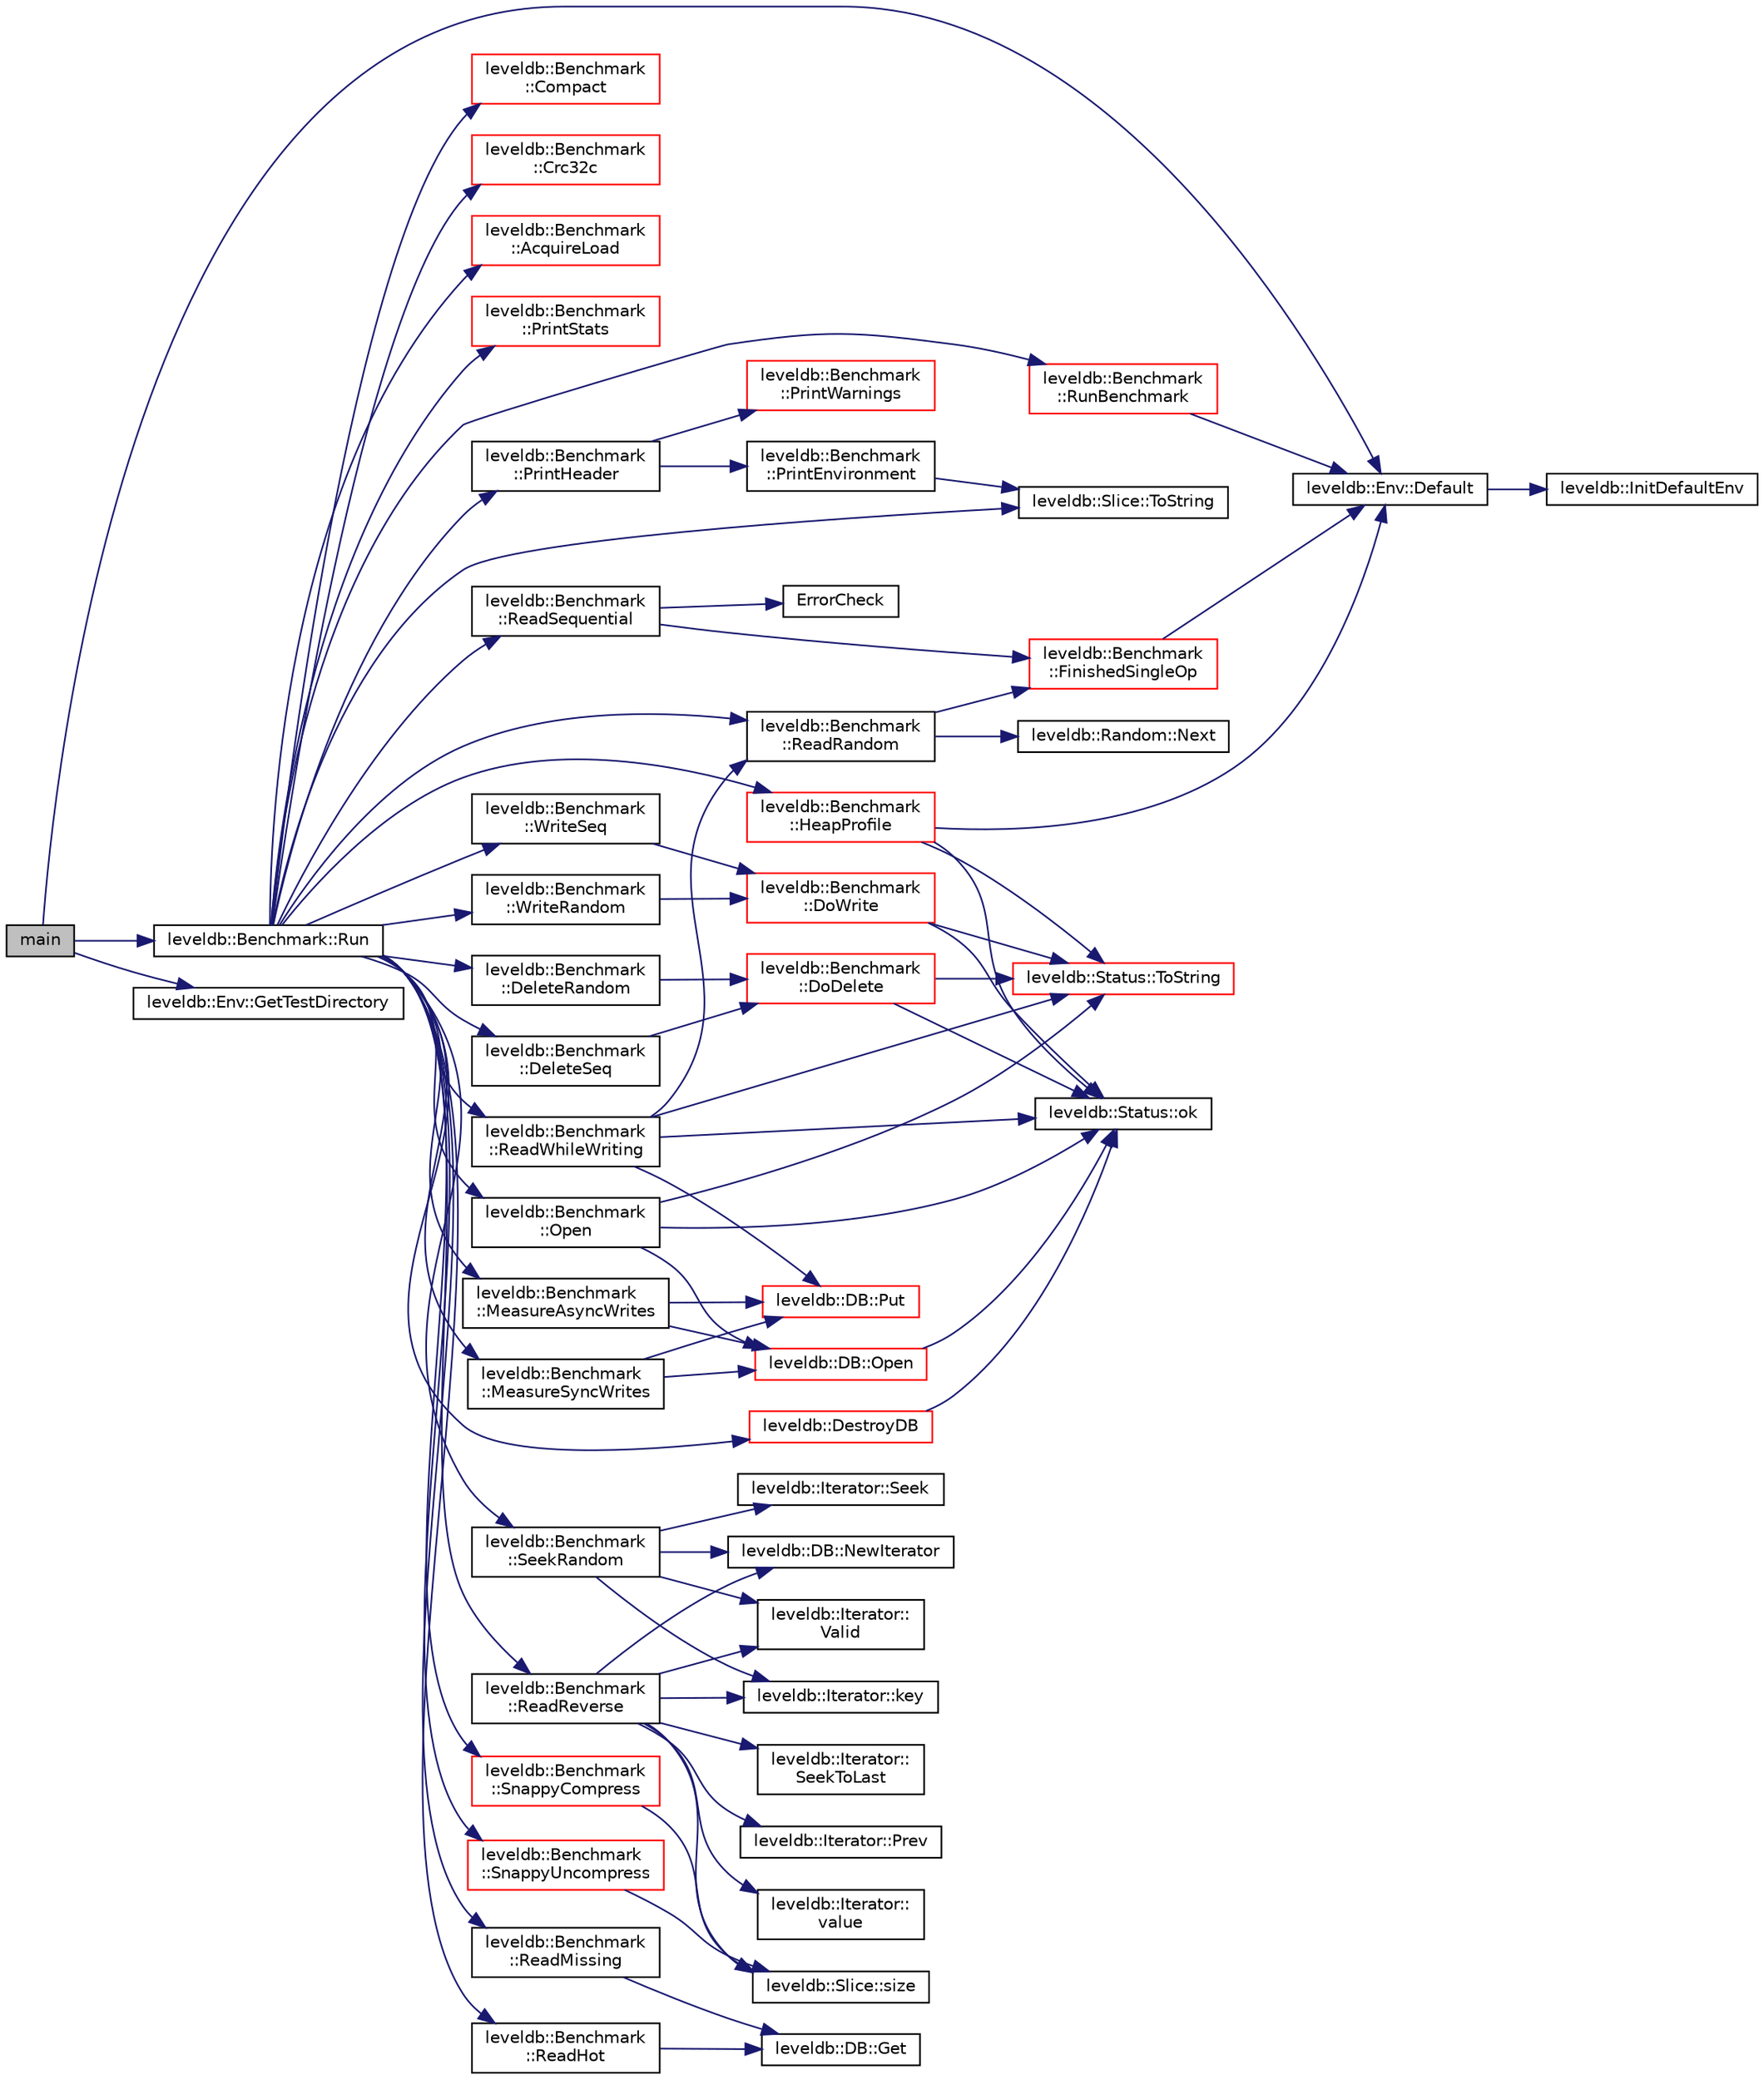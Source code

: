 digraph "main"
{
  edge [fontname="Helvetica",fontsize="10",labelfontname="Helvetica",labelfontsize="10"];
  node [fontname="Helvetica",fontsize="10",shape=record];
  rankdir="LR";
  Node1 [label="main",height=0.2,width=0.4,color="black", fillcolor="grey75", style="filled" fontcolor="black"];
  Node1 -> Node2 [color="midnightblue",fontsize="10",style="solid"];
  Node2 [label="leveldb::Env::Default",height=0.2,width=0.4,color="black", fillcolor="white", style="filled",URL="$classleveldb_1_1_env.html#ae15b67e650ff6790059745fd1b3bf3e7"];
  Node2 -> Node3 [color="midnightblue",fontsize="10",style="solid"];
  Node3 [label="leveldb::InitDefaultEnv",height=0.2,width=0.4,color="black", fillcolor="white", style="filled",URL="$namespaceleveldb.html#a14d29112491310d7a38d7b07fc5084f0"];
  Node1 -> Node4 [color="midnightblue",fontsize="10",style="solid"];
  Node4 [label="leveldb::Env::GetTestDirectory",height=0.2,width=0.4,color="black", fillcolor="white", style="filled",URL="$classleveldb_1_1_env.html#ab57a55be37d4d57bf3c0ff83ee689f95"];
  Node1 -> Node5 [color="midnightblue",fontsize="10",style="solid"];
  Node5 [label="leveldb::Benchmark::Run",height=0.2,width=0.4,color="black", fillcolor="white", style="filled",URL="$classleveldb_1_1_benchmark.html#a2f262afa0c7d10fcf531fe9657fba490"];
  Node5 -> Node6 [color="midnightblue",fontsize="10",style="solid"];
  Node6 [label="leveldb::Benchmark\l::PrintHeader",height=0.2,width=0.4,color="black", fillcolor="white", style="filled",URL="$classleveldb_1_1_benchmark.html#a15b286cc29560860abc89217e4b5c079"];
  Node6 -> Node7 [color="midnightblue",fontsize="10",style="solid"];
  Node7 [label="leveldb::Benchmark\l::PrintEnvironment",height=0.2,width=0.4,color="black", fillcolor="white", style="filled",URL="$classleveldb_1_1_benchmark.html#ac99c8911fbe6bc43acd785cf28d3f5a7"];
  Node7 -> Node8 [color="midnightblue",fontsize="10",style="solid"];
  Node8 [label="leveldb::Slice::ToString",height=0.2,width=0.4,color="black", fillcolor="white", style="filled",URL="$classleveldb_1_1_slice.html#a2cdd9fb649105033fde510afc9416732"];
  Node6 -> Node9 [color="midnightblue",fontsize="10",style="solid"];
  Node9 [label="leveldb::Benchmark\l::PrintWarnings",height=0.2,width=0.4,color="red", fillcolor="white", style="filled",URL="$classleveldb_1_1_benchmark.html#aa0b2a30493347ff50cbf28772cfaca9d"];
  Node5 -> Node10 [color="midnightblue",fontsize="10",style="solid"];
  Node10 [label="leveldb::Benchmark\l::Open",height=0.2,width=0.4,color="black", fillcolor="white", style="filled",URL="$classleveldb_1_1_benchmark.html#a89a3b0da75e6cd2ffb879358e5dd82a6"];
  Node10 -> Node11 [color="midnightblue",fontsize="10",style="solid"];
  Node11 [label="leveldb::DB::Open",height=0.2,width=0.4,color="red", fillcolor="white", style="filled",URL="$classleveldb_1_1_d_b.html#ac1da2b48e911287d86f3a3bfa0f851fe"];
  Node11 -> Node12 [color="midnightblue",fontsize="10",style="solid"];
  Node12 [label="leveldb::Status::ok",height=0.2,width=0.4,color="black", fillcolor="white", style="filled",URL="$classleveldb_1_1_status.html#ab31e89a858c766716e3dc952be857c65"];
  Node10 -> Node12 [color="midnightblue",fontsize="10",style="solid"];
  Node10 -> Node13 [color="midnightblue",fontsize="10",style="solid"];
  Node13 [label="leveldb::Status::ToString",height=0.2,width=0.4,color="red", fillcolor="white", style="filled",URL="$classleveldb_1_1_status.html#aa8b56d8fe2cd1873778de5d1e5407866"];
  Node5 -> Node14 [color="midnightblue",fontsize="10",style="solid"];
  Node14 [label="leveldb::Benchmark\l::WriteSeq",height=0.2,width=0.4,color="black", fillcolor="white", style="filled",URL="$classleveldb_1_1_benchmark.html#ad0ec88def6560d587b42466f7cfef39c"];
  Node14 -> Node15 [color="midnightblue",fontsize="10",style="solid"];
  Node15 [label="leveldb::Benchmark\l::DoWrite",height=0.2,width=0.4,color="red", fillcolor="white", style="filled",URL="$classleveldb_1_1_benchmark.html#a5791c3802a3ce7284073db7c4ca040e6"];
  Node15 -> Node12 [color="midnightblue",fontsize="10",style="solid"];
  Node15 -> Node13 [color="midnightblue",fontsize="10",style="solid"];
  Node5 -> Node16 [color="midnightblue",fontsize="10",style="solid"];
  Node16 [label="leveldb::Benchmark\l::WriteRandom",height=0.2,width=0.4,color="black", fillcolor="white", style="filled",URL="$classleveldb_1_1_benchmark.html#a578f83feb70b8f5530557fd64da62e0c"];
  Node16 -> Node15 [color="midnightblue",fontsize="10",style="solid"];
  Node5 -> Node17 [color="midnightblue",fontsize="10",style="solid"];
  Node17 [label="leveldb::Benchmark\l::ReadSequential",height=0.2,width=0.4,color="black", fillcolor="white", style="filled",URL="$classleveldb_1_1_benchmark.html#a301897d0609459c5e6072db05da6b737"];
  Node17 -> Node18 [color="midnightblue",fontsize="10",style="solid"];
  Node18 [label="ErrorCheck",height=0.2,width=0.4,color="black", fillcolor="white", style="filled",URL="$db__bench__sqlite3_8cc.html#a0bde971cd24b0905524e51367c63e128"];
  Node17 -> Node19 [color="midnightblue",fontsize="10",style="solid"];
  Node19 [label="leveldb::Benchmark\l::FinishedSingleOp",height=0.2,width=0.4,color="red", fillcolor="white", style="filled",URL="$classleveldb_1_1_benchmark.html#acca3e72cfbf640d11acae8d58344ee48"];
  Node19 -> Node2 [color="midnightblue",fontsize="10",style="solid"];
  Node5 -> Node20 [color="midnightblue",fontsize="10",style="solid"];
  Node20 [label="leveldb::Benchmark\l::ReadReverse",height=0.2,width=0.4,color="black", fillcolor="white", style="filled",URL="$classleveldb_1_1_benchmark.html#a0ff7ac14f7503672fd09a23f8cb9c171"];
  Node20 -> Node21 [color="midnightblue",fontsize="10",style="solid"];
  Node21 [label="leveldb::DB::NewIterator",height=0.2,width=0.4,color="black", fillcolor="white", style="filled",URL="$classleveldb_1_1_d_b.html#a5629308235de24c05c286c353d4e7d32"];
  Node20 -> Node22 [color="midnightblue",fontsize="10",style="solid"];
  Node22 [label="leveldb::Iterator::\lSeekToLast",height=0.2,width=0.4,color="black", fillcolor="white", style="filled",URL="$classleveldb_1_1_iterator.html#a8ad637f0a759e6d94cca6c5b4db440d3"];
  Node20 -> Node23 [color="midnightblue",fontsize="10",style="solid"];
  Node23 [label="leveldb::Iterator::\lValid",height=0.2,width=0.4,color="black", fillcolor="white", style="filled",URL="$classleveldb_1_1_iterator.html#a38614978bfa0586327b8e237bcb46012"];
  Node20 -> Node24 [color="midnightblue",fontsize="10",style="solid"];
  Node24 [label="leveldb::Iterator::Prev",height=0.2,width=0.4,color="black", fillcolor="white", style="filled",URL="$classleveldb_1_1_iterator.html#a28798d802a203788587dc6adc5bc729e"];
  Node20 -> Node25 [color="midnightblue",fontsize="10",style="solid"];
  Node25 [label="leveldb::Iterator::key",height=0.2,width=0.4,color="black", fillcolor="white", style="filled",URL="$classleveldb_1_1_iterator.html#ad17feced6e24a1b21db5ae6940c1f220"];
  Node20 -> Node26 [color="midnightblue",fontsize="10",style="solid"];
  Node26 [label="leveldb::Slice::size",height=0.2,width=0.4,color="black", fillcolor="white", style="filled",URL="$classleveldb_1_1_slice.html#a947d3173f04f8a30553e89046daf91d5"];
  Node20 -> Node27 [color="midnightblue",fontsize="10",style="solid"];
  Node27 [label="leveldb::Iterator::\lvalue",height=0.2,width=0.4,color="black", fillcolor="white", style="filled",URL="$classleveldb_1_1_iterator.html#a613ac2e965518aad7a064c64c72bcf7c"];
  Node5 -> Node28 [color="midnightblue",fontsize="10",style="solid"];
  Node28 [label="leveldb::Benchmark\l::ReadRandom",height=0.2,width=0.4,color="black", fillcolor="white", style="filled",URL="$classleveldb_1_1_benchmark.html#ac822394de61c12dd6a8a0e0c64760da5"];
  Node28 -> Node29 [color="midnightblue",fontsize="10",style="solid"];
  Node29 [label="leveldb::Random::Next",height=0.2,width=0.4,color="black", fillcolor="white", style="filled",URL="$classleveldb_1_1_random.html#a9e00ef1fcc82ed0ad16ba91b30ae8038"];
  Node28 -> Node19 [color="midnightblue",fontsize="10",style="solid"];
  Node5 -> Node30 [color="midnightblue",fontsize="10",style="solid"];
  Node30 [label="leveldb::Benchmark\l::ReadMissing",height=0.2,width=0.4,color="black", fillcolor="white", style="filled",URL="$classleveldb_1_1_benchmark.html#a03029862416a43d2e8c25b8615ba83a2"];
  Node30 -> Node31 [color="midnightblue",fontsize="10",style="solid"];
  Node31 [label="leveldb::DB::Get",height=0.2,width=0.4,color="black", fillcolor="white", style="filled",URL="$classleveldb_1_1_d_b.html#ad43bd7937b9af88ff856eb8158890911"];
  Node5 -> Node32 [color="midnightblue",fontsize="10",style="solid"];
  Node32 [label="leveldb::Benchmark\l::SeekRandom",height=0.2,width=0.4,color="black", fillcolor="white", style="filled",URL="$classleveldb_1_1_benchmark.html#ab81f03204b210d1a3565fa0c8b81a9c8"];
  Node32 -> Node21 [color="midnightblue",fontsize="10",style="solid"];
  Node32 -> Node33 [color="midnightblue",fontsize="10",style="solid"];
  Node33 [label="leveldb::Iterator::Seek",height=0.2,width=0.4,color="black", fillcolor="white", style="filled",URL="$classleveldb_1_1_iterator.html#a97a556e97ded60c677fbf4de7321ec44"];
  Node32 -> Node23 [color="midnightblue",fontsize="10",style="solid"];
  Node32 -> Node25 [color="midnightblue",fontsize="10",style="solid"];
  Node5 -> Node34 [color="midnightblue",fontsize="10",style="solid"];
  Node34 [label="leveldb::Benchmark\l::ReadHot",height=0.2,width=0.4,color="black", fillcolor="white", style="filled",URL="$classleveldb_1_1_benchmark.html#a2a3d0a13c1d410071a0a324cf3c57603"];
  Node34 -> Node31 [color="midnightblue",fontsize="10",style="solid"];
  Node5 -> Node35 [color="midnightblue",fontsize="10",style="solid"];
  Node35 [label="leveldb::Benchmark\l::DeleteSeq",height=0.2,width=0.4,color="black", fillcolor="white", style="filled",URL="$classleveldb_1_1_benchmark.html#a56edb0a3157cbc6c4d53b7c2bba7500d"];
  Node35 -> Node36 [color="midnightblue",fontsize="10",style="solid"];
  Node36 [label="leveldb::Benchmark\l::DoDelete",height=0.2,width=0.4,color="red", fillcolor="white", style="filled",URL="$classleveldb_1_1_benchmark.html#a987ec13830ab5ac11f152b23c6bddc95"];
  Node36 -> Node12 [color="midnightblue",fontsize="10",style="solid"];
  Node36 -> Node13 [color="midnightblue",fontsize="10",style="solid"];
  Node5 -> Node37 [color="midnightblue",fontsize="10",style="solid"];
  Node37 [label="leveldb::Benchmark\l::DeleteRandom",height=0.2,width=0.4,color="black", fillcolor="white", style="filled",URL="$classleveldb_1_1_benchmark.html#a3c8a9018862c652e48830cdb38269060"];
  Node37 -> Node36 [color="midnightblue",fontsize="10",style="solid"];
  Node5 -> Node38 [color="midnightblue",fontsize="10",style="solid"];
  Node38 [label="leveldb::Benchmark\l::ReadWhileWriting",height=0.2,width=0.4,color="black", fillcolor="white", style="filled",URL="$classleveldb_1_1_benchmark.html#a8373efcda4c0e141343b5ee9182df17e"];
  Node38 -> Node28 [color="midnightblue",fontsize="10",style="solid"];
  Node38 -> Node39 [color="midnightblue",fontsize="10",style="solid"];
  Node39 [label="leveldb::DB::Put",height=0.2,width=0.4,color="red", fillcolor="white", style="filled",URL="$classleveldb_1_1_d_b.html#ac2e472812630ed74298df7b03b08c1ae"];
  Node38 -> Node12 [color="midnightblue",fontsize="10",style="solid"];
  Node38 -> Node13 [color="midnightblue",fontsize="10",style="solid"];
  Node5 -> Node40 [color="midnightblue",fontsize="10",style="solid"];
  Node40 [label="leveldb::Benchmark\l::Compact",height=0.2,width=0.4,color="red", fillcolor="white", style="filled",URL="$classleveldb_1_1_benchmark.html#a4038073777f89d101a0ab308eaa2d1fc"];
  Node5 -> Node41 [color="midnightblue",fontsize="10",style="solid"];
  Node41 [label="leveldb::Benchmark\l::Crc32c",height=0.2,width=0.4,color="red", fillcolor="white", style="filled",URL="$classleveldb_1_1_benchmark.html#a478a2b11b7abd9d2494f7530e2e7268c"];
  Node5 -> Node42 [color="midnightblue",fontsize="10",style="solid"];
  Node42 [label="leveldb::Benchmark\l::AcquireLoad",height=0.2,width=0.4,color="red", fillcolor="white", style="filled",URL="$classleveldb_1_1_benchmark.html#abb3ed8c5bc47a8d9b6ad5df6e4df26e3"];
  Node5 -> Node43 [color="midnightblue",fontsize="10",style="solid"];
  Node43 [label="leveldb::Benchmark\l::SnappyCompress",height=0.2,width=0.4,color="red", fillcolor="white", style="filled",URL="$classleveldb_1_1_benchmark.html#ae48a1dd37ddecfbf010fc132a51c0709"];
  Node43 -> Node26 [color="midnightblue",fontsize="10",style="solid"];
  Node5 -> Node44 [color="midnightblue",fontsize="10",style="solid"];
  Node44 [label="leveldb::Benchmark\l::SnappyUncompress",height=0.2,width=0.4,color="red", fillcolor="white", style="filled",URL="$classleveldb_1_1_benchmark.html#a5766c8168580e22b65f3e30893d8acb4"];
  Node44 -> Node26 [color="midnightblue",fontsize="10",style="solid"];
  Node5 -> Node45 [color="midnightblue",fontsize="10",style="solid"];
  Node45 [label="leveldb::Benchmark\l::HeapProfile",height=0.2,width=0.4,color="red", fillcolor="white", style="filled",URL="$classleveldb_1_1_benchmark.html#aa7050ec2b08b3a47315a6d2d969b5119"];
  Node45 -> Node2 [color="midnightblue",fontsize="10",style="solid"];
  Node45 -> Node12 [color="midnightblue",fontsize="10",style="solid"];
  Node45 -> Node13 [color="midnightblue",fontsize="10",style="solid"];
  Node5 -> Node46 [color="midnightblue",fontsize="10",style="solid"];
  Node46 [label="leveldb::Benchmark\l::PrintStats",height=0.2,width=0.4,color="red", fillcolor="white", style="filled",URL="$classleveldb_1_1_benchmark.html#a9588df1fc4ab1247a2bacb4a2c641f35"];
  Node5 -> Node47 [color="midnightblue",fontsize="10",style="solid"];
  Node47 [label="leveldb::Benchmark\l::MeasureAsyncWrites",height=0.2,width=0.4,color="black", fillcolor="white", style="filled",URL="$classleveldb_1_1_benchmark.html#a93f93835e288185005d25cf08037bed9"];
  Node47 -> Node11 [color="midnightblue",fontsize="10",style="solid"];
  Node47 -> Node39 [color="midnightblue",fontsize="10",style="solid"];
  Node5 -> Node48 [color="midnightblue",fontsize="10",style="solid"];
  Node48 [label="leveldb::Benchmark\l::MeasureSyncWrites",height=0.2,width=0.4,color="black", fillcolor="white", style="filled",URL="$classleveldb_1_1_benchmark.html#ac7b13fb940cff41f5acc5dc99d93d36c"];
  Node48 -> Node11 [color="midnightblue",fontsize="10",style="solid"];
  Node48 -> Node39 [color="midnightblue",fontsize="10",style="solid"];
  Node5 -> Node8 [color="midnightblue",fontsize="10",style="solid"];
  Node5 -> Node49 [color="midnightblue",fontsize="10",style="solid"];
  Node49 [label="leveldb::DestroyDB",height=0.2,width=0.4,color="red", fillcolor="white", style="filled",URL="$namespaceleveldb.html#a5b0819d4d4adc2147b5e91a5553fd7dc"];
  Node49 -> Node12 [color="midnightblue",fontsize="10",style="solid"];
  Node5 -> Node50 [color="midnightblue",fontsize="10",style="solid"];
  Node50 [label="leveldb::Benchmark\l::RunBenchmark",height=0.2,width=0.4,color="red", fillcolor="white", style="filled",URL="$classleveldb_1_1_benchmark.html#a925609f12a05da14b1a87dc2598807b3"];
  Node50 -> Node2 [color="midnightblue",fontsize="10",style="solid"];
}
